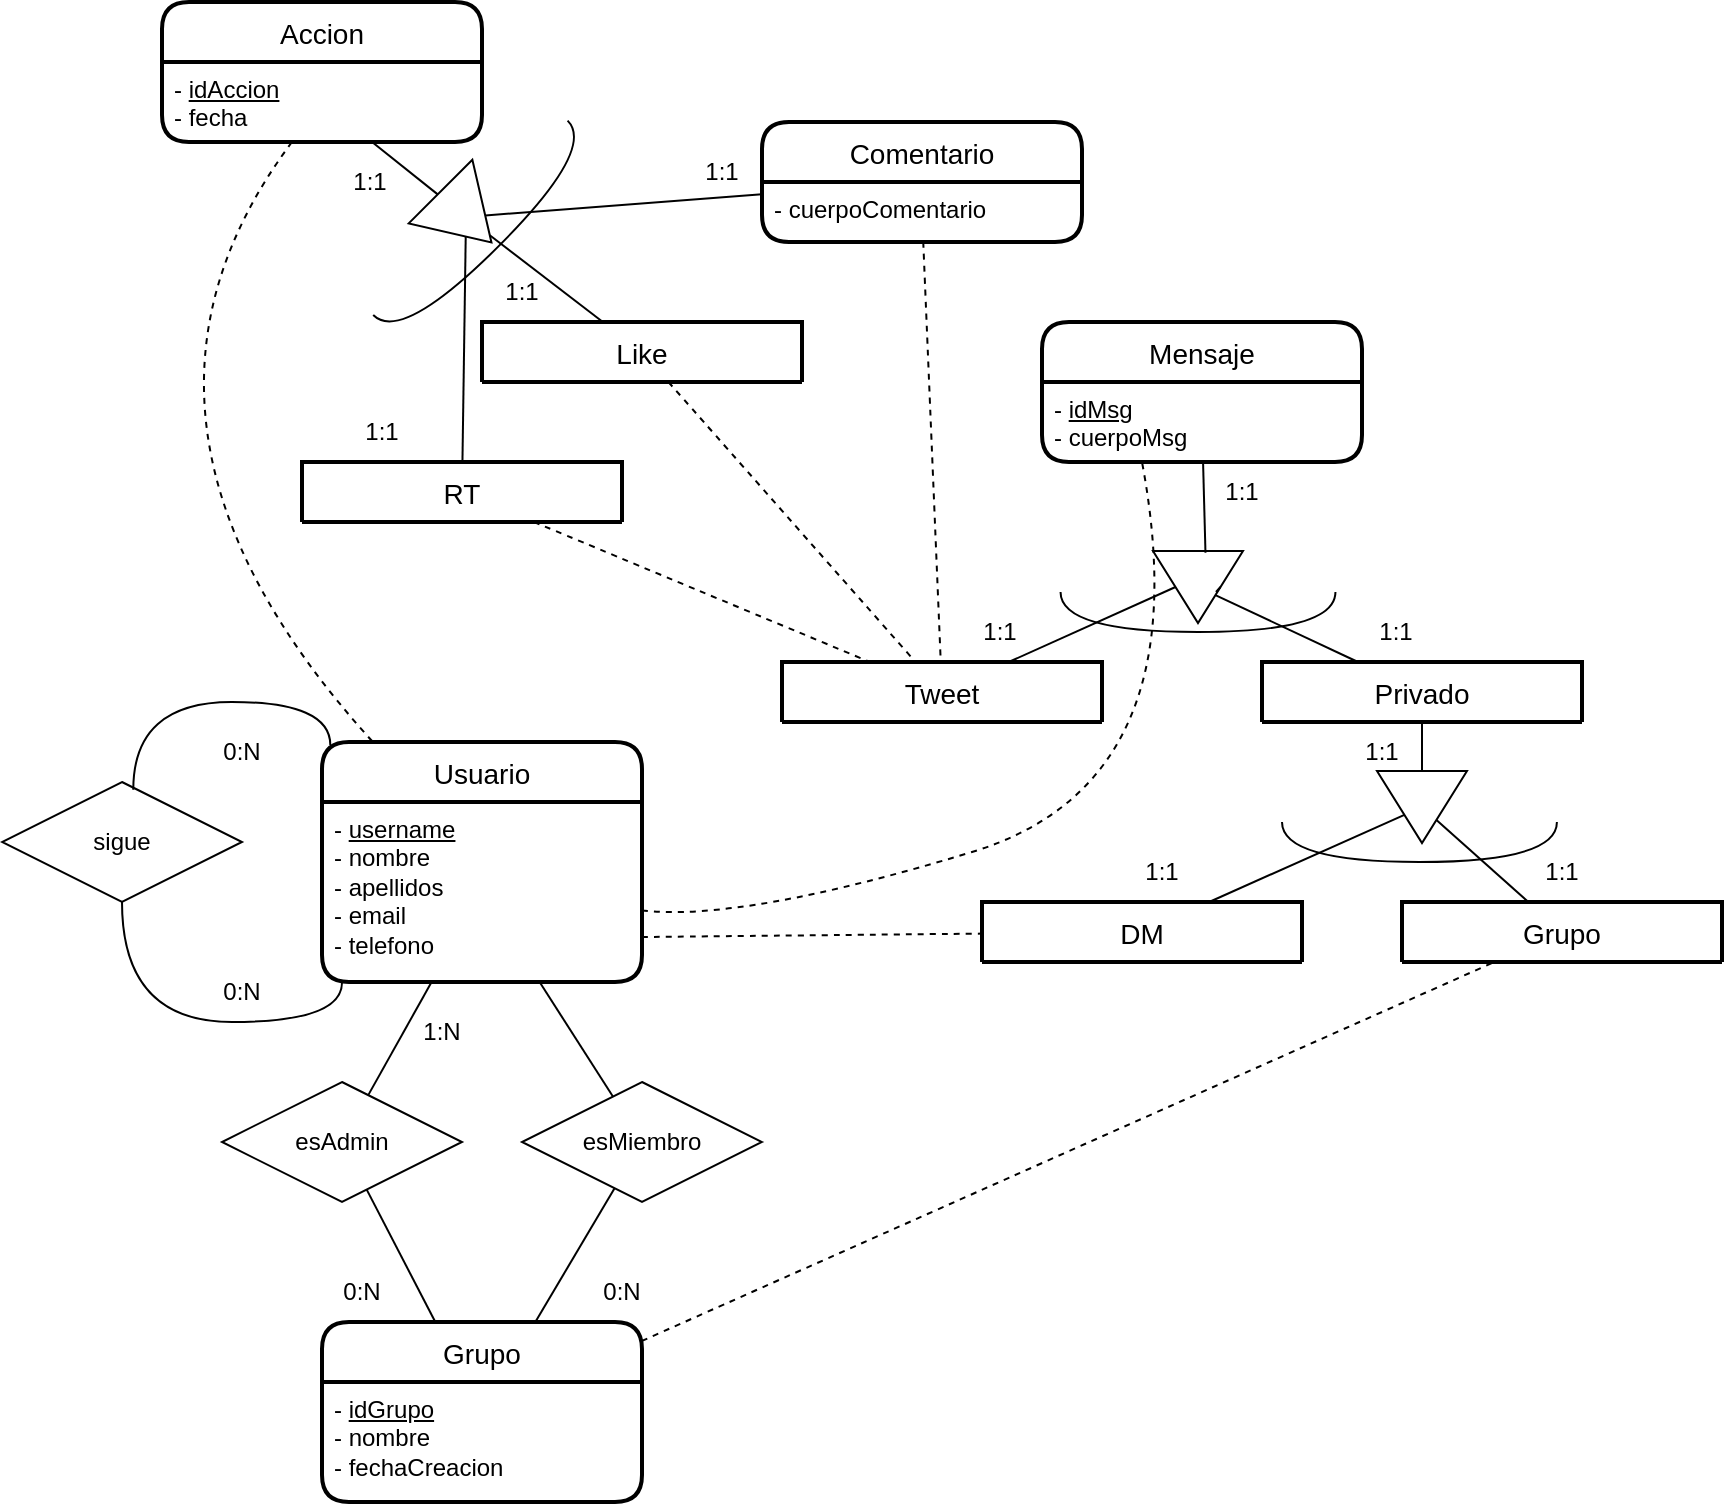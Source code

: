 <mxfile version="20.1.4" type="github">
  <diagram id="ewIAJAoHXzA7jl-C8Amx" name="Pàgina-1">
    <mxGraphModel dx="2205" dy="1902" grid="1" gridSize="10" guides="1" tooltips="1" connect="1" arrows="1" fold="1" page="1" pageScale="1" pageWidth="827" pageHeight="1169" math="0" shadow="0">
      <root>
        <mxCell id="0" />
        <mxCell id="1" parent="0" />
        <mxCell id="r9TU66ESRmwP2G9Z5Zs9-1" value="Usuario" style="swimlane;childLayout=stackLayout;horizontal=1;startSize=30;horizontalStack=0;rounded=1;fontSize=14;fontStyle=0;strokeWidth=2;resizeParent=0;resizeLast=1;shadow=0;dashed=0;align=center;" vertex="1" parent="1">
          <mxGeometry x="90" y="180" width="160" height="120" as="geometry" />
        </mxCell>
        <mxCell id="r9TU66ESRmwP2G9Z5Zs9-2" value="- &lt;u&gt;username&lt;/u&gt;&lt;br&gt;- nombre&lt;br&gt;- apellidos&lt;br&gt;- email&lt;br&gt;- telefono" style="align=left;strokeColor=none;fillColor=none;spacingLeft=4;fontSize=12;verticalAlign=top;resizable=0;rotatable=0;part=1;html=1;" vertex="1" parent="r9TU66ESRmwP2G9Z5Zs9-1">
          <mxGeometry y="30" width="160" height="90" as="geometry" />
        </mxCell>
        <mxCell id="r9TU66ESRmwP2G9Z5Zs9-3" value="Grupo" style="swimlane;childLayout=stackLayout;horizontal=1;startSize=30;horizontalStack=0;rounded=1;fontSize=14;fontStyle=0;strokeWidth=2;resizeParent=0;resizeLast=1;shadow=0;dashed=0;align=center;" vertex="1" parent="1">
          <mxGeometry x="90" y="470" width="160" height="90" as="geometry" />
        </mxCell>
        <mxCell id="r9TU66ESRmwP2G9Z5Zs9-4" value="- &lt;u&gt;idGrupo&lt;/u&gt;&lt;br&gt;- nombre&lt;br&gt;- fechaCreacion" style="align=left;strokeColor=none;fillColor=none;spacingLeft=4;fontSize=12;verticalAlign=top;resizable=0;rotatable=0;part=1;html=1;" vertex="1" parent="r9TU66ESRmwP2G9Z5Zs9-3">
          <mxGeometry y="30" width="160" height="60" as="geometry" />
        </mxCell>
        <mxCell id="r9TU66ESRmwP2G9Z5Zs9-5" value="esMiembro" style="shape=rhombus;perimeter=rhombusPerimeter;whiteSpace=wrap;html=1;align=center;" vertex="1" parent="1">
          <mxGeometry x="190" y="350" width="120" height="60" as="geometry" />
        </mxCell>
        <mxCell id="r9TU66ESRmwP2G9Z5Zs9-6" value="esAdmin" style="shape=rhombus;perimeter=rhombusPerimeter;whiteSpace=wrap;html=1;align=center;" vertex="1" parent="1">
          <mxGeometry x="40" y="350" width="120" height="60" as="geometry" />
        </mxCell>
        <mxCell id="r9TU66ESRmwP2G9Z5Zs9-7" value="Mensaje" style="swimlane;childLayout=stackLayout;horizontal=1;startSize=30;horizontalStack=0;rounded=1;fontSize=14;fontStyle=0;strokeWidth=2;resizeParent=0;resizeLast=1;shadow=0;dashed=0;align=center;" vertex="1" parent="1">
          <mxGeometry x="450" y="-30" width="160" height="70" as="geometry" />
        </mxCell>
        <mxCell id="r9TU66ESRmwP2G9Z5Zs9-8" value="- &lt;u&gt;idMsg&lt;/u&gt;&lt;br&gt;- cuerpoMsg" style="align=left;strokeColor=none;fillColor=none;spacingLeft=4;fontSize=12;verticalAlign=top;resizable=0;rotatable=0;part=1;html=1;" vertex="1" parent="r9TU66ESRmwP2G9Z5Zs9-7">
          <mxGeometry y="30" width="160" height="40" as="geometry" />
        </mxCell>
        <mxCell id="r9TU66ESRmwP2G9Z5Zs9-10" value="sigue" style="shape=rhombus;perimeter=rhombusPerimeter;whiteSpace=wrap;html=1;align=center;" vertex="1" parent="1">
          <mxGeometry x="-70" y="200" width="120" height="60" as="geometry" />
        </mxCell>
        <mxCell id="r9TU66ESRmwP2G9Z5Zs9-12" value="Tweet" style="swimlane;childLayout=stackLayout;horizontal=1;startSize=30;horizontalStack=0;rounded=1;fontSize=14;fontStyle=0;strokeWidth=2;resizeParent=0;resizeLast=1;shadow=0;dashed=0;align=center;" vertex="1" parent="1">
          <mxGeometry x="320" y="140" width="160" height="30" as="geometry" />
        </mxCell>
        <mxCell id="r9TU66ESRmwP2G9Z5Zs9-14" value="Privado" style="swimlane;childLayout=stackLayout;horizontal=1;startSize=30;horizontalStack=0;rounded=1;fontSize=14;fontStyle=0;strokeWidth=2;resizeParent=0;resizeLast=1;shadow=0;dashed=0;align=center;" vertex="1" parent="1">
          <mxGeometry x="560" y="140" width="160" height="30" as="geometry" />
        </mxCell>
        <mxCell id="r9TU66ESRmwP2G9Z5Zs9-16" value="Grupo" style="swimlane;childLayout=stackLayout;horizontal=1;startSize=30;horizontalStack=0;rounded=1;fontSize=14;fontStyle=0;strokeWidth=2;resizeParent=0;resizeLast=1;shadow=0;dashed=0;align=center;" vertex="1" parent="1">
          <mxGeometry x="630" y="260" width="160" height="30" as="geometry" />
        </mxCell>
        <mxCell id="r9TU66ESRmwP2G9Z5Zs9-18" value="DM" style="swimlane;childLayout=stackLayout;horizontal=1;startSize=30;horizontalStack=0;rounded=1;fontSize=14;fontStyle=0;strokeWidth=2;resizeParent=0;resizeLast=1;shadow=0;dashed=0;align=center;" vertex="1" parent="1">
          <mxGeometry x="420" y="260" width="160" height="30" as="geometry" />
        </mxCell>
        <mxCell id="r9TU66ESRmwP2G9Z5Zs9-20" value="" style="endArrow=none;html=1;rounded=0;edgeStyle=orthogonalEdgeStyle;exitX=0.547;exitY=0.065;exitDx=0;exitDy=0;exitPerimeter=0;curved=1;entryX=0.026;entryY=0.013;entryDx=0;entryDy=0;entryPerimeter=0;" edge="1" parent="1" source="r9TU66ESRmwP2G9Z5Zs9-10" target="r9TU66ESRmwP2G9Z5Zs9-1">
          <mxGeometry relative="1" as="geometry">
            <mxPoint x="260" y="240" as="sourcePoint" />
            <mxPoint x="420" y="240" as="targetPoint" />
            <Array as="points">
              <mxPoint x="-4" y="160" />
              <mxPoint x="94" y="160" />
            </Array>
          </mxGeometry>
        </mxCell>
        <mxCell id="r9TU66ESRmwP2G9Z5Zs9-21" value="" style="endArrow=none;html=1;rounded=0;edgeStyle=orthogonalEdgeStyle;exitX=0.5;exitY=1;exitDx=0;exitDy=0;curved=1;entryX=0.065;entryY=1.002;entryDx=0;entryDy=0;entryPerimeter=0;" edge="1" parent="1" source="r9TU66ESRmwP2G9Z5Zs9-10" target="r9TU66ESRmwP2G9Z5Zs9-2">
          <mxGeometry relative="1" as="geometry">
            <mxPoint x="0.02" y="293.9" as="sourcePoint" />
            <mxPoint x="98.54" y="271.56" as="targetPoint" />
            <Array as="points">
              <mxPoint x="-10" y="320" />
              <mxPoint x="100" y="320" />
              <mxPoint x="100" y="300" />
            </Array>
          </mxGeometry>
        </mxCell>
        <mxCell id="r9TU66ESRmwP2G9Z5Zs9-22" value="" style="endArrow=none;html=1;rounded=0;curved=1;" edge="1" parent="1" source="r9TU66ESRmwP2G9Z5Zs9-2" target="r9TU66ESRmwP2G9Z5Zs9-6">
          <mxGeometry relative="1" as="geometry">
            <mxPoint x="190" y="340" as="sourcePoint" />
            <mxPoint x="350" y="340" as="targetPoint" />
          </mxGeometry>
        </mxCell>
        <mxCell id="r9TU66ESRmwP2G9Z5Zs9-23" value="" style="endArrow=none;html=1;rounded=0;curved=1;" edge="1" parent="1" source="r9TU66ESRmwP2G9Z5Zs9-2" target="r9TU66ESRmwP2G9Z5Zs9-5">
          <mxGeometry relative="1" as="geometry">
            <mxPoint x="154.8" y="310.0" as="sourcePoint" />
            <mxPoint x="123.125" y="366.563" as="targetPoint" />
          </mxGeometry>
        </mxCell>
        <mxCell id="r9TU66ESRmwP2G9Z5Zs9-24" value="" style="endArrow=none;html=1;rounded=0;curved=1;" edge="1" parent="1" source="r9TU66ESRmwP2G9Z5Zs9-5" target="r9TU66ESRmwP2G9Z5Zs9-3">
          <mxGeometry relative="1" as="geometry">
            <mxPoint x="208.8" y="310.0" as="sourcePoint" />
            <mxPoint x="245.455" y="367.273" as="targetPoint" />
          </mxGeometry>
        </mxCell>
        <mxCell id="r9TU66ESRmwP2G9Z5Zs9-25" value="" style="endArrow=none;html=1;rounded=0;curved=1;" edge="1" parent="1" source="r9TU66ESRmwP2G9Z5Zs9-6" target="r9TU66ESRmwP2G9Z5Zs9-3">
          <mxGeometry relative="1" as="geometry">
            <mxPoint x="246.286" y="413.143" as="sourcePoint" />
            <mxPoint x="206.667" y="480" as="targetPoint" />
          </mxGeometry>
        </mxCell>
        <mxCell id="r9TU66ESRmwP2G9Z5Zs9-26" value="" style="endArrow=none;html=1;rounded=0;curved=1;dashed=1;" edge="1" parent="1" source="r9TU66ESRmwP2G9Z5Zs9-2">
          <mxGeometry relative="1" as="geometry">
            <mxPoint x="208.8" y="310.0" as="sourcePoint" />
            <mxPoint x="500" y="40" as="targetPoint" />
            <Array as="points">
              <mxPoint x="300" y="270" />
              <mxPoint x="530" y="200" />
            </Array>
          </mxGeometry>
        </mxCell>
        <mxCell id="r9TU66ESRmwP2G9Z5Zs9-27" value="" style="endArrow=none;html=1;rounded=0;curved=1;startArrow=none;" edge="1" parent="1" source="r9TU66ESRmwP2G9Z5Zs9-71" target="r9TU66ESRmwP2G9Z5Zs9-14">
          <mxGeometry relative="1" as="geometry">
            <mxPoint x="208.8" y="310" as="sourcePoint" />
            <mxPoint x="245.455" y="367.273" as="targetPoint" />
          </mxGeometry>
        </mxCell>
        <mxCell id="r9TU66ESRmwP2G9Z5Zs9-28" value="" style="endArrow=none;html=1;rounded=0;curved=1;exitX=0.5;exitY=1;exitDx=0;exitDy=0;" edge="1" parent="1" source="r9TU66ESRmwP2G9Z5Zs9-71" target="r9TU66ESRmwP2G9Z5Zs9-12">
          <mxGeometry relative="1" as="geometry">
            <mxPoint x="634.516" y="50" as="sourcePoint" />
            <mxPoint x="757.097" y="150" as="targetPoint" />
          </mxGeometry>
        </mxCell>
        <mxCell id="r9TU66ESRmwP2G9Z5Zs9-29" value="" style="endArrow=none;html=1;rounded=0;curved=1;" edge="1" parent="1" source="r9TU66ESRmwP2G9Z5Zs9-72" target="r9TU66ESRmwP2G9Z5Zs9-18">
          <mxGeometry relative="1" as="geometry">
            <mxPoint x="765.238" y="210" as="sourcePoint" />
            <mxPoint x="571.29" y="150" as="targetPoint" />
          </mxGeometry>
        </mxCell>
        <mxCell id="r9TU66ESRmwP2G9Z5Zs9-30" value="" style="endArrow=none;html=1;rounded=0;curved=1;" edge="1" parent="1" source="r9TU66ESRmwP2G9Z5Zs9-72" target="r9TU66ESRmwP2G9Z5Zs9-16">
          <mxGeometry relative="1" as="geometry">
            <mxPoint x="799.524" y="210" as="sourcePoint" />
            <mxPoint x="850.526" y="260" as="targetPoint" />
          </mxGeometry>
        </mxCell>
        <mxCell id="r9TU66ESRmwP2G9Z5Zs9-31" value="" style="endArrow=none;html=1;rounded=0;curved=1;dashed=1;" edge="1" parent="1" source="r9TU66ESRmwP2G9Z5Zs9-3" target="r9TU66ESRmwP2G9Z5Zs9-16">
          <mxGeometry relative="1" as="geometry">
            <mxPoint x="260" y="221.279" as="sourcePoint" />
            <mxPoint x="774.634" y="330" as="targetPoint" />
          </mxGeometry>
        </mxCell>
        <mxCell id="r9TU66ESRmwP2G9Z5Zs9-32" value="" style="endArrow=none;html=1;rounded=0;curved=1;dashed=1;exitX=1;exitY=0.75;exitDx=0;exitDy=0;" edge="1" parent="1" source="r9TU66ESRmwP2G9Z5Zs9-2" target="r9TU66ESRmwP2G9Z5Zs9-18">
          <mxGeometry relative="1" as="geometry">
            <mxPoint x="260" y="492.547" as="sourcePoint" />
            <mxPoint x="580" y="303.659" as="targetPoint" />
          </mxGeometry>
        </mxCell>
        <mxCell id="r9TU66ESRmwP2G9Z5Zs9-33" value="Comentario" style="swimlane;childLayout=stackLayout;horizontal=1;startSize=30;horizontalStack=0;rounded=1;fontSize=14;fontStyle=0;strokeWidth=2;resizeParent=0;resizeLast=1;shadow=0;dashed=0;align=center;" vertex="1" parent="1">
          <mxGeometry x="310" y="-130" width="160" height="60" as="geometry" />
        </mxCell>
        <mxCell id="r9TU66ESRmwP2G9Z5Zs9-34" value="- cuerpoComentario" style="align=left;strokeColor=none;fillColor=none;spacingLeft=4;fontSize=12;verticalAlign=top;resizable=0;rotatable=0;part=1;html=1;" vertex="1" parent="r9TU66ESRmwP2G9Z5Zs9-33">
          <mxGeometry y="30" width="160" height="30" as="geometry" />
        </mxCell>
        <mxCell id="r9TU66ESRmwP2G9Z5Zs9-35" value="Like" style="swimlane;childLayout=stackLayout;horizontal=1;startSize=30;horizontalStack=0;rounded=1;fontSize=14;fontStyle=0;strokeWidth=2;resizeParent=0;resizeLast=1;shadow=0;dashed=0;align=center;" vertex="1" parent="1">
          <mxGeometry x="170" y="-30" width="160" height="30" as="geometry" />
        </mxCell>
        <mxCell id="r9TU66ESRmwP2G9Z5Zs9-37" value="RT" style="swimlane;childLayout=stackLayout;horizontal=1;startSize=30;horizontalStack=0;rounded=1;fontSize=14;fontStyle=0;strokeWidth=2;resizeParent=0;resizeLast=1;shadow=0;dashed=0;align=center;" vertex="1" parent="1">
          <mxGeometry x="80" y="40" width="160" height="30" as="geometry" />
        </mxCell>
        <mxCell id="r9TU66ESRmwP2G9Z5Zs9-39" value="" style="endArrow=none;html=1;rounded=0;curved=1;dashed=1;" edge="1" parent="1" source="r9TU66ESRmwP2G9Z5Zs9-37" target="r9TU66ESRmwP2G9Z5Zs9-12">
          <mxGeometry relative="1" as="geometry">
            <mxPoint x="240.0" y="103.333" as="sourcePoint" />
            <mxPoint x="573.404" y="50" as="targetPoint" />
          </mxGeometry>
        </mxCell>
        <mxCell id="r9TU66ESRmwP2G9Z5Zs9-40" value="" style="endArrow=none;html=1;rounded=0;curved=1;dashed=1;" edge="1" parent="1" source="r9TU66ESRmwP2G9Z5Zs9-35" target="r9TU66ESRmwP2G9Z5Zs9-12">
          <mxGeometry relative="1" as="geometry">
            <mxPoint x="266.571" as="sourcePoint" />
            <mxPoint x="480" y="164" as="targetPoint" />
          </mxGeometry>
        </mxCell>
        <mxCell id="r9TU66ESRmwP2G9Z5Zs9-41" value="" style="endArrow=none;html=1;rounded=0;curved=1;dashed=1;" edge="1" parent="1" source="r9TU66ESRmwP2G9Z5Zs9-34" target="r9TU66ESRmwP2G9Z5Zs9-12">
          <mxGeometry relative="1" as="geometry">
            <mxPoint x="281.795" y="10" as="sourcePoint" />
            <mxPoint x="504.359" y="150" as="targetPoint" />
          </mxGeometry>
        </mxCell>
        <mxCell id="r9TU66ESRmwP2G9Z5Zs9-42" value="Accion" style="swimlane;childLayout=stackLayout;horizontal=1;startSize=30;horizontalStack=0;rounded=1;fontSize=14;fontStyle=0;strokeWidth=2;resizeParent=0;resizeLast=1;shadow=0;dashed=0;align=center;" vertex="1" parent="1">
          <mxGeometry x="10" y="-190" width="160" height="70" as="geometry" />
        </mxCell>
        <mxCell id="r9TU66ESRmwP2G9Z5Zs9-43" value="-&amp;nbsp;&lt;u&gt;idAccion&lt;/u&gt;&lt;br&gt;- fecha" style="align=left;strokeColor=none;fillColor=none;spacingLeft=4;fontSize=12;verticalAlign=top;resizable=0;rotatable=0;part=1;html=1;" vertex="1" parent="r9TU66ESRmwP2G9Z5Zs9-42">
          <mxGeometry y="30" width="160" height="40" as="geometry" />
        </mxCell>
        <mxCell id="r9TU66ESRmwP2G9Z5Zs9-44" value="" style="endArrow=none;html=1;rounded=0;curved=1;dashed=1;" edge="1" parent="1" source="r9TU66ESRmwP2G9Z5Zs9-43" target="r9TU66ESRmwP2G9Z5Zs9-1">
          <mxGeometry relative="1" as="geometry">
            <mxPoint x="130" y="80" as="sourcePoint" />
            <mxPoint x="480" y="164" as="targetPoint" />
            <Array as="points">
              <mxPoint x="-30" y="20" />
            </Array>
          </mxGeometry>
        </mxCell>
        <mxCell id="r9TU66ESRmwP2G9Z5Zs9-49" value="" style="endArrow=none;html=1;rounded=0;curved=1;startArrow=none;" edge="1" parent="1" source="r9TU66ESRmwP2G9Z5Zs9-65" target="r9TU66ESRmwP2G9Z5Zs9-33">
          <mxGeometry relative="1" as="geometry">
            <mxPoint x="272.821" y="10" as="sourcePoint" />
            <mxPoint x="502.564" y="150" as="targetPoint" />
          </mxGeometry>
        </mxCell>
        <mxCell id="r9TU66ESRmwP2G9Z5Zs9-50" value="" style="endArrow=none;html=1;rounded=0;curved=1;" edge="1" parent="1" source="r9TU66ESRmwP2G9Z5Zs9-65" target="r9TU66ESRmwP2G9Z5Zs9-35">
          <mxGeometry relative="1" as="geometry">
            <mxPoint x="170" y="-80" as="sourcePoint" />
            <mxPoint x="330" y="-96.613" as="targetPoint" />
          </mxGeometry>
        </mxCell>
        <mxCell id="r9TU66ESRmwP2G9Z5Zs9-51" value="" style="endArrow=none;html=1;rounded=0;curved=1;" edge="1" parent="1" source="r9TU66ESRmwP2G9Z5Zs9-65" target="r9TU66ESRmwP2G9Z5Zs9-37">
          <mxGeometry relative="1" as="geometry">
            <mxPoint x="126.667" y="-110" as="sourcePoint" />
            <mxPoint x="193.333" y="-60" as="targetPoint" />
          </mxGeometry>
        </mxCell>
        <mxCell id="r9TU66ESRmwP2G9Z5Zs9-54" value="0:N" style="text;html=1;strokeColor=none;fillColor=none;align=center;verticalAlign=middle;whiteSpace=wrap;rounded=0;" vertex="1" parent="1">
          <mxGeometry x="20" y="290" width="60" height="30" as="geometry" />
        </mxCell>
        <mxCell id="r9TU66ESRmwP2G9Z5Zs9-55" value="0:N" style="text;html=1;strokeColor=none;fillColor=none;align=center;verticalAlign=middle;whiteSpace=wrap;rounded=0;" vertex="1" parent="1">
          <mxGeometry x="20" y="170" width="60" height="30" as="geometry" />
        </mxCell>
        <mxCell id="r9TU66ESRmwP2G9Z5Zs9-56" value="0:N" style="text;html=1;strokeColor=none;fillColor=none;align=center;verticalAlign=middle;whiteSpace=wrap;rounded=0;" vertex="1" parent="1">
          <mxGeometry x="210" y="440" width="60" height="30" as="geometry" />
        </mxCell>
        <mxCell id="r9TU66ESRmwP2G9Z5Zs9-57" value="1:1" style="text;html=1;strokeColor=none;fillColor=none;align=center;verticalAlign=middle;whiteSpace=wrap;rounded=0;" vertex="1" parent="1">
          <mxGeometry x="90" y="10" width="60" height="30" as="geometry" />
        </mxCell>
        <mxCell id="r9TU66ESRmwP2G9Z5Zs9-58" value="1:N" style="text;html=1;strokeColor=none;fillColor=none;align=center;verticalAlign=middle;whiteSpace=wrap;rounded=0;" vertex="1" parent="1">
          <mxGeometry x="120" y="310" width="60" height="30" as="geometry" />
        </mxCell>
        <mxCell id="r9TU66ESRmwP2G9Z5Zs9-59" value="0:N" style="text;html=1;strokeColor=none;fillColor=none;align=center;verticalAlign=middle;whiteSpace=wrap;rounded=0;" vertex="1" parent="1">
          <mxGeometry x="80" y="440" width="60" height="30" as="geometry" />
        </mxCell>
        <mxCell id="r9TU66ESRmwP2G9Z5Zs9-62" value="1:1" style="text;html=1;strokeColor=none;fillColor=none;align=center;verticalAlign=middle;whiteSpace=wrap;rounded=0;" vertex="1" parent="1">
          <mxGeometry x="160" y="-60" width="60" height="30" as="geometry" />
        </mxCell>
        <mxCell id="r9TU66ESRmwP2G9Z5Zs9-63" value="1:1" style="text;html=1;strokeColor=none;fillColor=none;align=center;verticalAlign=middle;whiteSpace=wrap;rounded=0;" vertex="1" parent="1">
          <mxGeometry x="260" y="-120" width="60" height="30" as="geometry" />
        </mxCell>
        <mxCell id="r9TU66ESRmwP2G9Z5Zs9-65" value="" style="triangle;whiteSpace=wrap;html=1;rotation=45;" vertex="1" parent="1">
          <mxGeometry x="144" y="-105" width="36" height="45" as="geometry" />
        </mxCell>
        <mxCell id="r9TU66ESRmwP2G9Z5Zs9-66" value="" style="endArrow=none;html=1;rounded=0;curved=1;" edge="1" parent="1" source="r9TU66ESRmwP2G9Z5Zs9-43" target="r9TU66ESRmwP2G9Z5Zs9-65">
          <mxGeometry relative="1" as="geometry">
            <mxPoint x="181.62" y="-73.238" as="sourcePoint" />
            <mxPoint x="320" y="-83.86" as="targetPoint" />
          </mxGeometry>
        </mxCell>
        <mxCell id="r9TU66ESRmwP2G9Z5Zs9-67" value="1:1" style="text;html=1;strokeColor=none;fillColor=none;align=center;verticalAlign=middle;whiteSpace=wrap;rounded=0;" vertex="1" parent="1">
          <mxGeometry x="84" y="-115" width="60" height="30" as="geometry" />
        </mxCell>
        <mxCell id="r9TU66ESRmwP2G9Z5Zs9-69" value="" style="shape=requiredInterface;html=1;verticalLabelPosition=bottom;sketch=0;fontSize=18;direction=south;rotation=-45;" vertex="1" parent="1">
          <mxGeometry x="102.54" y="-85" width="137.46" height="20" as="geometry" />
        </mxCell>
        <mxCell id="r9TU66ESRmwP2G9Z5Zs9-71" value="" style="triangle;whiteSpace=wrap;html=1;rotation=90;" vertex="1" parent="1">
          <mxGeometry x="510" y="80" width="36" height="45" as="geometry" />
        </mxCell>
        <mxCell id="r9TU66ESRmwP2G9Z5Zs9-72" value="" style="triangle;whiteSpace=wrap;html=1;rotation=90;" vertex="1" parent="1">
          <mxGeometry x="622" y="190" width="36" height="45" as="geometry" />
        </mxCell>
        <mxCell id="r9TU66ESRmwP2G9Z5Zs9-74" value="" style="endArrow=none;html=1;rounded=0;curved=1;" edge="1" parent="1" source="r9TU66ESRmwP2G9Z5Zs9-72" target="r9TU66ESRmwP2G9Z5Zs9-14">
          <mxGeometry relative="1" as="geometry">
            <mxPoint x="592.207" y="50" as="sourcePoint" />
            <mxPoint x="596.014" y="84.5" as="targetPoint" />
          </mxGeometry>
        </mxCell>
        <mxCell id="r9TU66ESRmwP2G9Z5Zs9-76" value="" style="endArrow=none;html=1;rounded=0;curved=1;entryX=0.023;entryY=0.417;entryDx=0;entryDy=0;entryPerimeter=0;" edge="1" parent="1" source="r9TU66ESRmwP2G9Z5Zs9-8" target="r9TU66ESRmwP2G9Z5Zs9-71">
          <mxGeometry relative="1" as="geometry">
            <mxPoint x="580" y="40" as="sourcePoint" />
            <mxPoint x="580" y="74.5" as="targetPoint" />
          </mxGeometry>
        </mxCell>
        <mxCell id="r9TU66ESRmwP2G9Z5Zs9-78" value="" style="shape=requiredInterface;html=1;verticalLabelPosition=bottom;sketch=0;fontSize=18;direction=south;rotation=0;" vertex="1" parent="1">
          <mxGeometry x="570" y="220" width="137.46" height="20" as="geometry" />
        </mxCell>
        <mxCell id="r9TU66ESRmwP2G9Z5Zs9-75" value="" style="shape=requiredInterface;html=1;verticalLabelPosition=bottom;sketch=0;fontSize=18;direction=south;rotation=0;" vertex="1" parent="1">
          <mxGeometry x="459.27" y="105" width="137.46" height="20" as="geometry" />
        </mxCell>
        <mxCell id="r9TU66ESRmwP2G9Z5Zs9-80" value="" style="endArrow=none;html=1;rounded=0;curved=1;startArrow=none;exitX=0.5;exitY=0;exitDx=0;exitDy=0;" edge="1" parent="1" source="r9TU66ESRmwP2G9Z5Zs9-71" target="r9TU66ESRmwP2G9Z5Zs9-75">
          <mxGeometry relative="1" as="geometry">
            <mxPoint x="539.25" y="102.5" as="sourcePoint" />
            <mxPoint x="611.214" y="140.0" as="targetPoint" />
          </mxGeometry>
        </mxCell>
        <mxCell id="r9TU66ESRmwP2G9Z5Zs9-81" value="1:1" style="text;html=1;strokeColor=none;fillColor=none;align=center;verticalAlign=middle;whiteSpace=wrap;rounded=0;" vertex="1" parent="1">
          <mxGeometry x="399.27" y="110" width="60" height="30" as="geometry" />
        </mxCell>
        <mxCell id="r9TU66ESRmwP2G9Z5Zs9-82" value="1:1" style="text;html=1;strokeColor=none;fillColor=none;align=center;verticalAlign=middle;whiteSpace=wrap;rounded=0;" vertex="1" parent="1">
          <mxGeometry x="596.73" y="110" width="60" height="30" as="geometry" />
        </mxCell>
        <mxCell id="r9TU66ESRmwP2G9Z5Zs9-83" value="1:1" style="text;html=1;strokeColor=none;fillColor=none;align=center;verticalAlign=middle;whiteSpace=wrap;rounded=0;" vertex="1" parent="1">
          <mxGeometry x="680" y="230" width="60" height="30" as="geometry" />
        </mxCell>
        <mxCell id="r9TU66ESRmwP2G9Z5Zs9-84" value="1:1" style="text;html=1;strokeColor=none;fillColor=none;align=center;verticalAlign=middle;whiteSpace=wrap;rounded=0;" vertex="1" parent="1">
          <mxGeometry x="480" y="230" width="60" height="30" as="geometry" />
        </mxCell>
        <mxCell id="r9TU66ESRmwP2G9Z5Zs9-85" value="1:1" style="text;html=1;strokeColor=none;fillColor=none;align=center;verticalAlign=middle;whiteSpace=wrap;rounded=0;" vertex="1" parent="1">
          <mxGeometry x="590" y="170" width="60" height="30" as="geometry" />
        </mxCell>
        <mxCell id="r9TU66ESRmwP2G9Z5Zs9-86" value="1:1" style="text;html=1;strokeColor=none;fillColor=none;align=center;verticalAlign=middle;whiteSpace=wrap;rounded=0;" vertex="1" parent="1">
          <mxGeometry x="520" y="40" width="60" height="30" as="geometry" />
        </mxCell>
      </root>
    </mxGraphModel>
  </diagram>
</mxfile>

